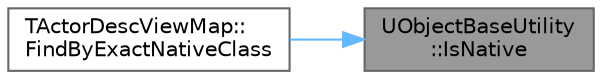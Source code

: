 digraph "UObjectBaseUtility::IsNative"
{
 // INTERACTIVE_SVG=YES
 // LATEX_PDF_SIZE
  bgcolor="transparent";
  edge [fontname=Helvetica,fontsize=10,labelfontname=Helvetica,labelfontsize=10];
  node [fontname=Helvetica,fontsize=10,shape=box,height=0.2,width=0.4];
  rankdir="RL";
  Node1 [id="Node000001",label="UObjectBaseUtility\l::IsNative",height=0.2,width=0.4,color="gray40", fillcolor="grey60", style="filled", fontcolor="black",tooltip="Checks if the object is native."];
  Node1 -> Node2 [id="edge1_Node000001_Node000002",dir="back",color="steelblue1",style="solid",tooltip=" "];
  Node2 [id="Node000002",label="TActorDescViewMap::\lFindByExactNativeClass",height=0.2,width=0.4,color="grey40", fillcolor="white", style="filled",URL="$d8/de7/classTActorDescViewMap.html#aaeed8fc761edfe59d9d7e8a1f50d294a",tooltip=" "];
}
